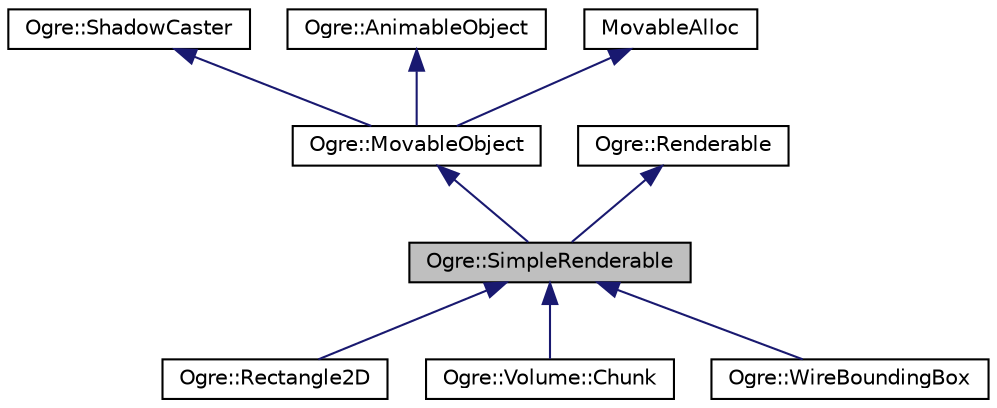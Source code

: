 digraph "Ogre::SimpleRenderable"
{
  bgcolor="transparent";
  edge [fontname="Helvetica",fontsize="10",labelfontname="Helvetica",labelfontsize="10"];
  node [fontname="Helvetica",fontsize="10",shape=record];
  Node0 [label="Ogre::SimpleRenderable",height=0.2,width=0.4,color="black", fillcolor="grey75", style="filled", fontcolor="black"];
  Node1 -> Node0 [dir="back",color="midnightblue",fontsize="10",style="solid",fontname="Helvetica"];
  Node1 [label="Ogre::MovableObject",height=0.2,width=0.4,color="black",URL="$class_ogre_1_1_movable_object.html",tooltip="Abstract class defining a movable object in a scene. "];
  Node2 -> Node1 [dir="back",color="midnightblue",fontsize="10",style="solid",fontname="Helvetica"];
  Node2 [label="Ogre::ShadowCaster",height=0.2,width=0.4,color="black",URL="$class_ogre_1_1_shadow_caster.html",tooltip="This class defines the interface that must be implemented by shadow casters. "];
  Node3 -> Node1 [dir="back",color="midnightblue",fontsize="10",style="solid",fontname="Helvetica"];
  Node3 [label="Ogre::AnimableObject",height=0.2,width=0.4,color="black",URL="$class_ogre_1_1_animable_object.html",tooltip="Defines an interface to classes which have one or more AnimableValue instances to expose..."];
  Node4 -> Node1 [dir="back",color="midnightblue",fontsize="10",style="solid",fontname="Helvetica"];
  Node4 [label="MovableAlloc",height=0.2,width=0.4,color="black",URL="$class_ogre_1_1_allocated_object.html"];
  Node5 -> Node0 [dir="back",color="midnightblue",fontsize="10",style="solid",fontname="Helvetica"];
  Node5 [label="Ogre::Renderable",height=0.2,width=0.4,color="black",URL="$class_ogre_1_1_renderable.html",tooltip="Abstract class defining the interface all renderable objects must implement. "];
  Node0 -> Node6 [dir="back",color="midnightblue",fontsize="10",style="solid",fontname="Helvetica"];
  Node6 [label="Ogre::Rectangle2D",height=0.2,width=0.4,color="black",URL="$class_ogre_1_1_rectangle2_d.html",tooltip="Allows the rendering of a simple 2D rectangle This class renders a simple 2D rectangle; this rectangl..."];
  Node0 -> Node7 [dir="back",color="midnightblue",fontsize="10",style="solid",fontname="Helvetica"];
  Node7 [label="Ogre::Volume::Chunk",height=0.2,width=0.4,color="black",URL="$class_ogre_1_1_volume_1_1_chunk.html",tooltip="A single volume chunk mesh. "];
  Node0 -> Node8 [dir="back",color="midnightblue",fontsize="10",style="solid",fontname="Helvetica"];
  Node8 [label="Ogre::WireBoundingBox",height=0.2,width=0.4,color="black",URL="$class_ogre_1_1_wire_bounding_box.html",tooltip="Allows the rendering of a wireframe bounding box. "];
}
